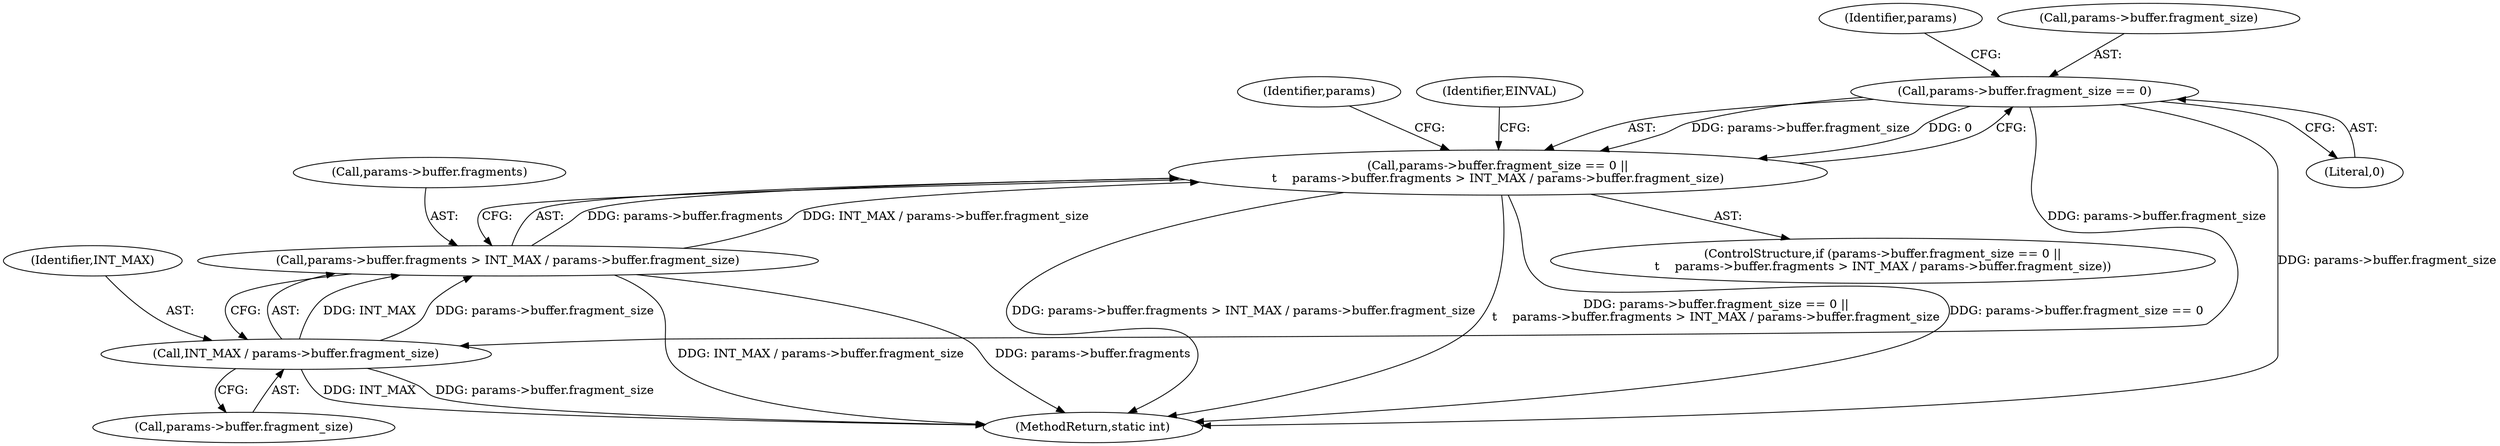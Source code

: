 digraph "0_linux_6217e5ede23285ddfee10d2e4ba0cc2d4c046205@pointer" {
"1000107" [label="(Call,params->buffer.fragment_size == 0)"];
"1000106" [label="(Call,params->buffer.fragment_size == 0 ||\n\t    params->buffer.fragments > INT_MAX / params->buffer.fragment_size)"];
"1000120" [label="(Call,INT_MAX / params->buffer.fragment_size)"];
"1000114" [label="(Call,params->buffer.fragments > INT_MAX / params->buffer.fragment_size)"];
"1000170" [label="(MethodReturn,static int)"];
"1000105" [label="(ControlStructure,if (params->buffer.fragment_size == 0 ||\n\t    params->buffer.fragments > INT_MAX / params->buffer.fragment_size))"];
"1000113" [label="(Literal,0)"];
"1000120" [label="(Call,INT_MAX / params->buffer.fragment_size)"];
"1000117" [label="(Identifier,params)"];
"1000122" [label="(Call,params->buffer.fragment_size)"];
"1000108" [label="(Call,params->buffer.fragment_size)"];
"1000135" [label="(Identifier,params)"];
"1000107" [label="(Call,params->buffer.fragment_size == 0)"];
"1000129" [label="(Identifier,EINVAL)"];
"1000115" [label="(Call,params->buffer.fragments)"];
"1000121" [label="(Identifier,INT_MAX)"];
"1000114" [label="(Call,params->buffer.fragments > INT_MAX / params->buffer.fragment_size)"];
"1000106" [label="(Call,params->buffer.fragment_size == 0 ||\n\t    params->buffer.fragments > INT_MAX / params->buffer.fragment_size)"];
"1000107" -> "1000106"  [label="AST: "];
"1000107" -> "1000113"  [label="CFG: "];
"1000108" -> "1000107"  [label="AST: "];
"1000113" -> "1000107"  [label="AST: "];
"1000117" -> "1000107"  [label="CFG: "];
"1000106" -> "1000107"  [label="CFG: "];
"1000107" -> "1000170"  [label="DDG: params->buffer.fragment_size"];
"1000107" -> "1000106"  [label="DDG: params->buffer.fragment_size"];
"1000107" -> "1000106"  [label="DDG: 0"];
"1000107" -> "1000120"  [label="DDG: params->buffer.fragment_size"];
"1000106" -> "1000105"  [label="AST: "];
"1000106" -> "1000114"  [label="CFG: "];
"1000114" -> "1000106"  [label="AST: "];
"1000129" -> "1000106"  [label="CFG: "];
"1000135" -> "1000106"  [label="CFG: "];
"1000106" -> "1000170"  [label="DDG: params->buffer.fragments > INT_MAX / params->buffer.fragment_size"];
"1000106" -> "1000170"  [label="DDG: params->buffer.fragment_size == 0 ||\n\t    params->buffer.fragments > INT_MAX / params->buffer.fragment_size"];
"1000106" -> "1000170"  [label="DDG: params->buffer.fragment_size == 0"];
"1000114" -> "1000106"  [label="DDG: params->buffer.fragments"];
"1000114" -> "1000106"  [label="DDG: INT_MAX / params->buffer.fragment_size"];
"1000120" -> "1000114"  [label="AST: "];
"1000120" -> "1000122"  [label="CFG: "];
"1000121" -> "1000120"  [label="AST: "];
"1000122" -> "1000120"  [label="AST: "];
"1000114" -> "1000120"  [label="CFG: "];
"1000120" -> "1000170"  [label="DDG: INT_MAX"];
"1000120" -> "1000170"  [label="DDG: params->buffer.fragment_size"];
"1000120" -> "1000114"  [label="DDG: INT_MAX"];
"1000120" -> "1000114"  [label="DDG: params->buffer.fragment_size"];
"1000115" -> "1000114"  [label="AST: "];
"1000114" -> "1000170"  [label="DDG: INT_MAX / params->buffer.fragment_size"];
"1000114" -> "1000170"  [label="DDG: params->buffer.fragments"];
}
